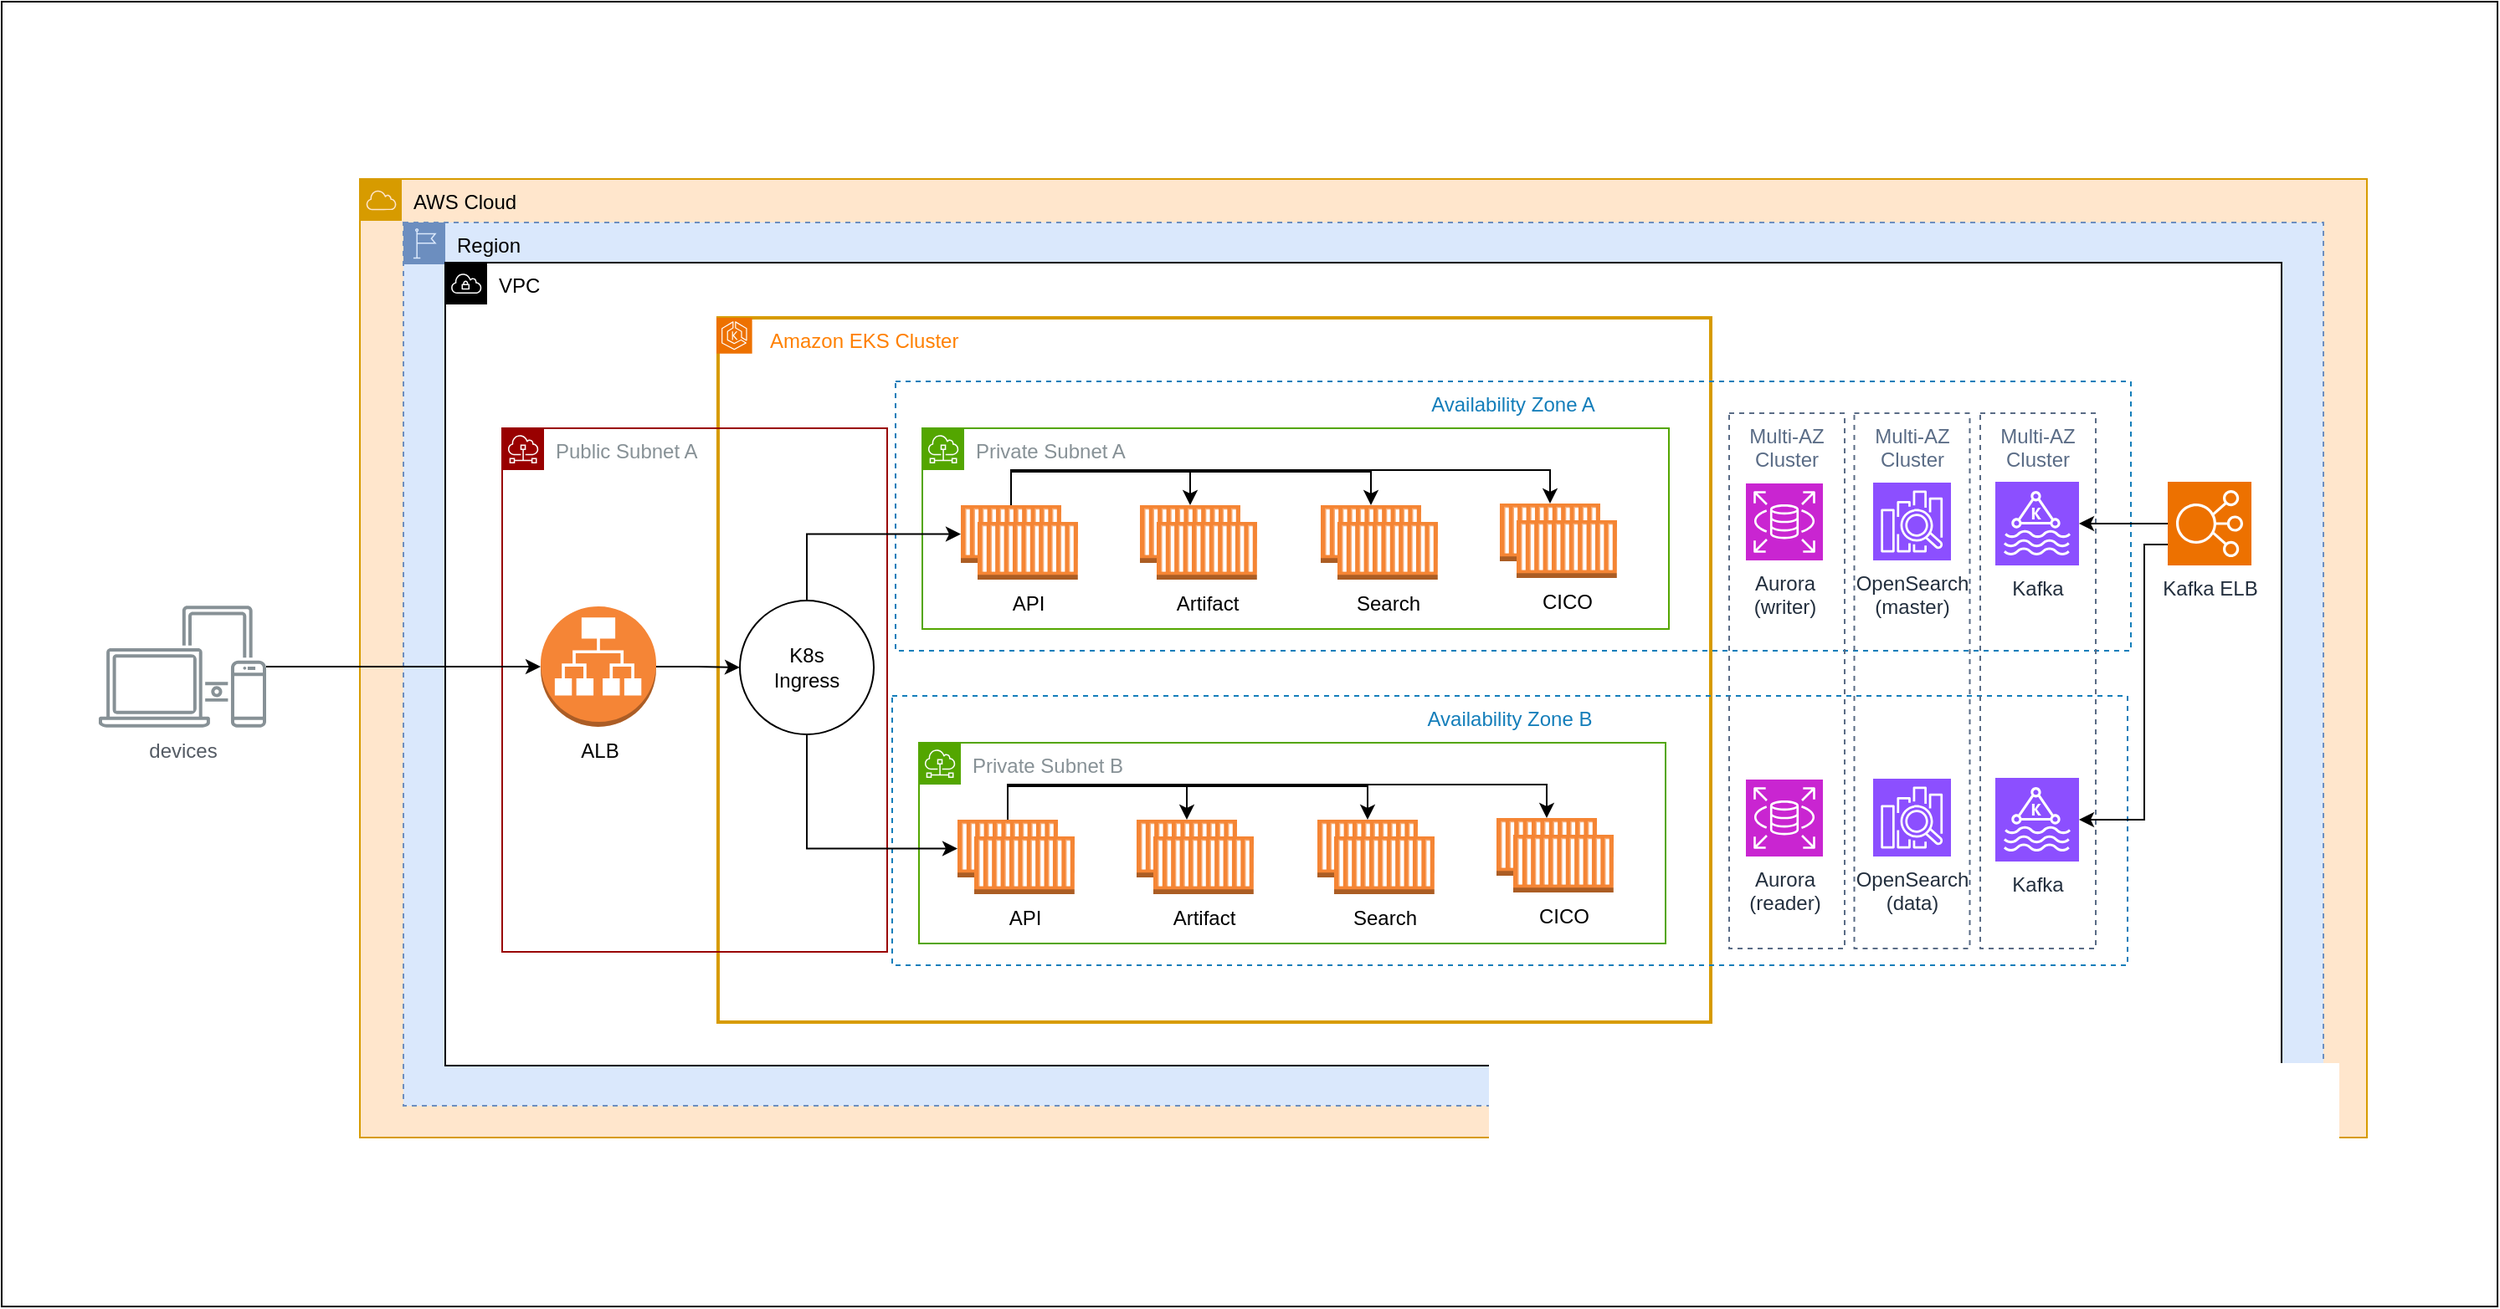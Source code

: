 <mxfile version="24.4.13" type="device">
  <diagram name="Page-1" id="WQnpbpdp-QNOCgzFID8v">
    <mxGraphModel dx="2842" dy="1550" grid="0" gridSize="10" guides="1" tooltips="1" connect="1" arrows="1" fold="1" page="0" pageScale="1" pageWidth="827" pageHeight="1169" math="0" shadow="0">
      <root>
        <mxCell id="0" />
        <mxCell id="1" parent="0" />
        <mxCell id="bEeewwVaKX5SEmDx8hrK-1" value="" style="rounded=0;whiteSpace=wrap;html=1;" parent="1" vertex="1">
          <mxGeometry x="-445" y="-126" width="1491" height="780" as="geometry" />
        </mxCell>
        <mxCell id="UzDjHrWX8j1EaaDa1J7--122" value="AWS Cloud" style="sketch=0;outlineConnect=0;html=1;whiteSpace=wrap;fontSize=12;fontStyle=0;shape=mxgraph.aws4.group;grIcon=mxgraph.aws4.group_aws_cloud;strokeColor=#d79b00;fillColor=#ffe6cc;verticalAlign=top;align=left;spacingLeft=30;dashed=0;" parent="1" vertex="1">
          <mxGeometry x="-231" y="-20" width="1199" height="573" as="geometry" />
        </mxCell>
        <mxCell id="UzDjHrWX8j1EaaDa1J7--123" value="Region" style="sketch=0;outlineConnect=0;html=1;whiteSpace=wrap;fontSize=12;fontStyle=0;shape=mxgraph.aws4.group;grIcon=mxgraph.aws4.group_region;verticalAlign=top;align=left;spacingLeft=30;dashed=1;fillColor=#dae8fc;strokeColor=#6c8ebf;" parent="1" vertex="1">
          <mxGeometry x="-205" y="6" width="1147" height="528" as="geometry" />
        </mxCell>
        <mxCell id="UzDjHrWX8j1EaaDa1J7--124" value="VPC" style="sketch=0;outlineConnect=0;html=1;whiteSpace=wrap;fontSize=12;fontStyle=0;shape=mxgraph.aws4.group;grIcon=mxgraph.aws4.group_vpc;verticalAlign=top;align=left;spacingLeft=30;dashed=0;" parent="1" vertex="1">
          <mxGeometry x="-180" y="30" width="1097" height="480" as="geometry" />
        </mxCell>
        <mxCell id="UzDjHrWX8j1EaaDa1J7--215" value="" style="group" parent="1" vertex="1" connectable="0">
          <mxGeometry x="-18" y="63" width="594" height="421" as="geometry" />
        </mxCell>
        <mxCell id="UzDjHrWX8j1EaaDa1J7--151" value="" style="fillColor=none;strokeColor=#d79b00;dashed=0;verticalAlign=top;fontStyle=1;whiteSpace=wrap;html=1;strokeWidth=2;fontColor=#ed7100;fontSize=14;fontFamily=Verdana;align=center;" parent="UzDjHrWX8j1EaaDa1J7--215" vertex="1">
          <mxGeometry x="0.979" width="593.021" height="421" as="geometry" />
        </mxCell>
        <mxCell id="UzDjHrWX8j1EaaDa1J7--152" value="" style="sketch=0;points=[[0,0,0],[0.25,0,0],[0.5,0,0],[0.75,0,0],[1,0,0],[0,1,0],[0.25,1,0],[0.5,1,0],[0.75,1,0],[1,1,0],[0,0.25,0],[0,0.5,0],[0,0.75,0],[1,0.25,0],[1,0.5,0],[1,0.75,0]];outlineConnect=0;fontColor=#232F3E;fillColor=#ED7100;strokeColor=#ffffff;dashed=0;verticalLabelPosition=bottom;verticalAlign=top;align=center;html=1;fontSize=12;fontStyle=0;aspect=fixed;shape=mxgraph.aws4.resourceIcon;resIcon=mxgraph.aws4.eks;" parent="UzDjHrWX8j1EaaDa1J7--215" vertex="1">
          <mxGeometry width="21.316" height="21.316" as="geometry" />
        </mxCell>
        <mxCell id="UzDjHrWX8j1EaaDa1J7--153" value="Amazon EKS Cluster" style="text;html=1;align=left;verticalAlign=middle;whiteSpace=wrap;rounded=0;fontColor=#FF8000;" parent="UzDjHrWX8j1EaaDa1J7--215" vertex="1">
          <mxGeometry x="29.654" y="0.002" width="123.988" height="28.834" as="geometry" />
        </mxCell>
        <mxCell id="UzDjHrWX8j1EaaDa1J7--192" value="Availability Zone B" style="fillColor=none;strokeColor=#147EBA;dashed=1;verticalAlign=top;fontStyle=0;fontColor=#147EBA;whiteSpace=wrap;html=1;" parent="1" vertex="1">
          <mxGeometry x="87" y="289" width="738" height="161" as="geometry" />
        </mxCell>
        <mxCell id="UzDjHrWX8j1EaaDa1J7--174" value="Availability Zone A" style="fillColor=none;strokeColor=#147EBA;dashed=1;verticalAlign=top;fontStyle=0;fontColor=#147EBA;whiteSpace=wrap;html=1;" parent="1" vertex="1">
          <mxGeometry x="89" y="101" width="738" height="161" as="geometry" />
        </mxCell>
        <mxCell id="UzDjHrWX8j1EaaDa1J7--208" value="Private Subnet B" style="sketch=0;outlineConnect=0;gradientColor=none;html=1;whiteSpace=wrap;fontSize=12;fontStyle=0;shape=mxgraph.aws4.group;grIcon=mxgraph.aws4.group_subnet;strokeColor=#53A600;fillColor=none;verticalAlign=top;align=left;spacingLeft=30;fontColor=#879196;dashed=0;" parent="1" vertex="1">
          <mxGeometry x="103" y="317" width="446" height="120" as="geometry" />
        </mxCell>
        <mxCell id="UzDjHrWX8j1EaaDa1J7--150" value="Private Subnet A" style="sketch=0;outlineConnect=0;gradientColor=none;html=1;whiteSpace=wrap;fontSize=12;fontStyle=0;shape=mxgraph.aws4.group;grIcon=mxgraph.aws4.group_subnet;strokeColor=#53A600;fillColor=none;verticalAlign=top;align=left;spacingLeft=30;fontColor=#879196;dashed=0;" parent="1" vertex="1">
          <mxGeometry x="105" y="129" width="446" height="120" as="geometry" />
        </mxCell>
        <mxCell id="UzDjHrWX8j1EaaDa1J7--220" value="Public Subnet A" style="sketch=0;outlineConnect=0;gradientColor=none;html=1;whiteSpace=wrap;fontSize=12;fontStyle=0;shape=mxgraph.aws4.group;grIcon=mxgraph.aws4.group_subnet;strokeColor=#990000;fillColor=none;verticalAlign=top;align=left;spacingLeft=30;fontColor=#879196;dashed=0;" parent="1" vertex="1">
          <mxGeometry x="-146" y="129" width="230" height="313" as="geometry" />
        </mxCell>
        <mxCell id="UzDjHrWX8j1EaaDa1J7--219" value="Multi-AZ Cluster" style="fillColor=none;strokeColor=#5A6C86;dashed=1;verticalAlign=top;fontStyle=0;fontColor=#5A6C86;whiteSpace=wrap;html=1;" parent="1" vertex="1">
          <mxGeometry x="737" y="120" width="69" height="320" as="geometry" />
        </mxCell>
        <mxCell id="UzDjHrWX8j1EaaDa1J7--218" value="Multi-AZ Cluster" style="fillColor=none;strokeColor=#5A6C86;dashed=1;verticalAlign=top;fontStyle=0;fontColor=#5A6C86;whiteSpace=wrap;html=1;" parent="1" vertex="1">
          <mxGeometry x="661.75" y="120" width="69" height="320" as="geometry" />
        </mxCell>
        <mxCell id="UzDjHrWX8j1EaaDa1J7--217" value="Multi-AZ Cluster" style="fillColor=none;strokeColor=#5A6C86;dashed=1;verticalAlign=top;fontStyle=0;fontColor=#5A6C86;whiteSpace=wrap;html=1;" parent="1" vertex="1">
          <mxGeometry x="587" y="120" width="69" height="320" as="geometry" />
        </mxCell>
        <mxCell id="UzDjHrWX8j1EaaDa1J7--135" value="" style="group" parent="1" vertex="1" connectable="0">
          <mxGeometry x="128" y="175" width="70" height="44.5" as="geometry" />
        </mxCell>
        <mxCell id="UzDjHrWX8j1EaaDa1J7--136" value="" style="outlineConnect=0;dashed=0;verticalLabelPosition=bottom;verticalAlign=top;align=center;html=1;shape=mxgraph.aws3.ec2_compute_container;fillColor=#F58534;gradientColor=none;" parent="UzDjHrWX8j1EaaDa1J7--135" vertex="1">
          <mxGeometry width="60" height="34.5" as="geometry" />
        </mxCell>
        <mxCell id="UzDjHrWX8j1EaaDa1J7--137" value="API" style="outlineConnect=0;dashed=0;verticalLabelPosition=bottom;verticalAlign=top;align=center;html=1;shape=mxgraph.aws3.ec2_compute_container;fillColor=#F58534;gradientColor=none;" parent="UzDjHrWX8j1EaaDa1J7--135" vertex="1">
          <mxGeometry x="10" y="10" width="60" height="34.5" as="geometry" />
        </mxCell>
        <mxCell id="UzDjHrWX8j1EaaDa1J7--138" value="" style="group" parent="1" vertex="1" connectable="0">
          <mxGeometry x="235" y="175" width="70" height="44.5" as="geometry" />
        </mxCell>
        <mxCell id="UzDjHrWX8j1EaaDa1J7--139" value="" style="outlineConnect=0;dashed=0;verticalLabelPosition=bottom;verticalAlign=top;align=center;html=1;shape=mxgraph.aws3.ec2_compute_container;fillColor=#F58534;gradientColor=none;" parent="UzDjHrWX8j1EaaDa1J7--138" vertex="1">
          <mxGeometry width="60" height="34.5" as="geometry" />
        </mxCell>
        <mxCell id="UzDjHrWX8j1EaaDa1J7--140" value="Artifact" style="outlineConnect=0;dashed=0;verticalLabelPosition=bottom;verticalAlign=top;align=center;html=1;shape=mxgraph.aws3.ec2_compute_container;fillColor=#F58534;gradientColor=none;" parent="UzDjHrWX8j1EaaDa1J7--138" vertex="1">
          <mxGeometry x="10" y="10" width="60" height="34.5" as="geometry" />
        </mxCell>
        <mxCell id="UzDjHrWX8j1EaaDa1J7--141" value="" style="group" parent="1" vertex="1" connectable="0">
          <mxGeometry x="343" y="175" width="70" height="44.5" as="geometry" />
        </mxCell>
        <mxCell id="UzDjHrWX8j1EaaDa1J7--142" value="" style="outlineConnect=0;dashed=0;verticalLabelPosition=bottom;verticalAlign=top;align=center;html=1;shape=mxgraph.aws3.ec2_compute_container;fillColor=#F58534;gradientColor=none;" parent="UzDjHrWX8j1EaaDa1J7--141" vertex="1">
          <mxGeometry width="60" height="34.5" as="geometry" />
        </mxCell>
        <mxCell id="UzDjHrWX8j1EaaDa1J7--143" value="Search" style="outlineConnect=0;dashed=0;verticalLabelPosition=bottom;verticalAlign=top;align=center;html=1;shape=mxgraph.aws3.ec2_compute_container;fillColor=#F58534;gradientColor=none;" parent="UzDjHrWX8j1EaaDa1J7--141" vertex="1">
          <mxGeometry x="10" y="10" width="60" height="34.5" as="geometry" />
        </mxCell>
        <mxCell id="UzDjHrWX8j1EaaDa1J7--144" value="" style="group" parent="1" vertex="1" connectable="0">
          <mxGeometry x="450" y="174" width="70" height="44.5" as="geometry" />
        </mxCell>
        <mxCell id="UzDjHrWX8j1EaaDa1J7--145" value="" style="outlineConnect=0;dashed=0;verticalLabelPosition=bottom;verticalAlign=top;align=center;html=1;shape=mxgraph.aws3.ec2_compute_container;fillColor=#F58534;gradientColor=none;" parent="UzDjHrWX8j1EaaDa1J7--144" vertex="1">
          <mxGeometry width="60" height="34.5" as="geometry" />
        </mxCell>
        <mxCell id="UzDjHrWX8j1EaaDa1J7--146" value="CICO" style="outlineConnect=0;dashed=0;verticalLabelPosition=bottom;verticalAlign=top;align=center;html=1;shape=mxgraph.aws3.ec2_compute_container;fillColor=#F58534;gradientColor=none;" parent="UzDjHrWX8j1EaaDa1J7--144" vertex="1">
          <mxGeometry x="10" y="10" width="60" height="34.5" as="geometry" />
        </mxCell>
        <mxCell id="UzDjHrWX8j1EaaDa1J7--160" value="K8s&lt;div&gt;Ingress&lt;/div&gt;" style="ellipse;whiteSpace=wrap;html=1;" parent="1" vertex="1">
          <mxGeometry x="-4" y="232" width="80" height="80" as="geometry" />
        </mxCell>
        <mxCell id="UzDjHrWX8j1EaaDa1J7--147" value="Aurora&lt;div&gt;(writer)&lt;/div&gt;" style="sketch=0;points=[[0,0,0],[0.25,0,0],[0.5,0,0],[0.75,0,0],[1,0,0],[0,1,0],[0.25,1,0],[0.5,1,0],[0.75,1,0],[1,1,0],[0,0.25,0],[0,0.5,0],[0,0.75,0],[1,0.25,0],[1,0.5,0],[1,0.75,0]];outlineConnect=0;fontColor=#232F3E;fillColor=#C925D1;strokeColor=#ffffff;dashed=0;verticalLabelPosition=bottom;verticalAlign=top;align=center;html=1;fontSize=12;fontStyle=0;aspect=fixed;shape=mxgraph.aws4.resourceIcon;resIcon=mxgraph.aws4.rds;flipH=0;flipV=0;" parent="1" vertex="1">
          <mxGeometry x="597" y="162" width="46" height="46" as="geometry" />
        </mxCell>
        <mxCell id="UzDjHrWX8j1EaaDa1J7--148" value="OpenSearch&lt;br&gt;(master)" style="sketch=0;points=[[0,0,0],[0.25,0,0],[0.5,0,0],[0.75,0,0],[1,0,0],[0,1,0],[0.25,1,0],[0.5,1,0],[0.75,1,0],[1,1,0],[0,0.25,0],[0,0.5,0],[0,0.75,0],[1,0.25,0],[1,0.5,0],[1,0.75,0]];outlineConnect=0;fontColor=#232F3E;fillColor=#8C4FFF;strokeColor=#ffffff;dashed=0;verticalLabelPosition=bottom;verticalAlign=top;align=center;html=1;fontSize=12;fontStyle=0;aspect=fixed;shape=mxgraph.aws4.resourceIcon;resIcon=mxgraph.aws4.elasticsearch_service;flipH=0;flipV=0;" parent="1" vertex="1">
          <mxGeometry x="673" y="161.5" width="46.5" height="46.5" as="geometry" />
        </mxCell>
        <mxCell id="UzDjHrWX8j1EaaDa1J7--149" value="Kafka" style="sketch=0;points=[[0,0,0],[0.25,0,0],[0.5,0,0],[0.75,0,0],[1,0,0],[0,1,0],[0.25,1,0],[0.5,1,0],[0.75,1,0],[1,1,0],[0,0.25,0],[0,0.5,0],[0,0.75,0],[1,0.25,0],[1,0.5,0],[1,0.75,0]];outlineConnect=0;fontColor=#232F3E;fillColor=#8C4FFF;strokeColor=#ffffff;dashed=0;verticalLabelPosition=bottom;verticalAlign=top;align=center;html=1;fontSize=12;fontStyle=0;aspect=fixed;shape=mxgraph.aws4.resourceIcon;resIcon=mxgraph.aws4.managed_streaming_for_kafka;flipH=0;flipV=0;" parent="1" vertex="1">
          <mxGeometry x="746" y="161" width="50" height="50" as="geometry" />
        </mxCell>
        <mxCell id="UzDjHrWX8j1EaaDa1J7--196" value="" style="group" parent="1" vertex="1" connectable="0">
          <mxGeometry x="126" y="363" width="70" height="44.5" as="geometry" />
        </mxCell>
        <mxCell id="UzDjHrWX8j1EaaDa1J7--197" value="" style="outlineConnect=0;dashed=0;verticalLabelPosition=bottom;verticalAlign=top;align=center;html=1;shape=mxgraph.aws3.ec2_compute_container;fillColor=#F58534;gradientColor=none;" parent="UzDjHrWX8j1EaaDa1J7--196" vertex="1">
          <mxGeometry width="60" height="34.5" as="geometry" />
        </mxCell>
        <mxCell id="UzDjHrWX8j1EaaDa1J7--198" value="API" style="outlineConnect=0;dashed=0;verticalLabelPosition=bottom;verticalAlign=top;align=center;html=1;shape=mxgraph.aws3.ec2_compute_container;fillColor=#F58534;gradientColor=none;" parent="UzDjHrWX8j1EaaDa1J7--196" vertex="1">
          <mxGeometry x="10" y="10" width="60" height="34.5" as="geometry" />
        </mxCell>
        <mxCell id="UzDjHrWX8j1EaaDa1J7--199" value="" style="group" parent="1" vertex="1" connectable="0">
          <mxGeometry x="233" y="363" width="70" height="44.5" as="geometry" />
        </mxCell>
        <mxCell id="UzDjHrWX8j1EaaDa1J7--200" value="" style="outlineConnect=0;dashed=0;verticalLabelPosition=bottom;verticalAlign=top;align=center;html=1;shape=mxgraph.aws3.ec2_compute_container;fillColor=#F58534;gradientColor=none;" parent="UzDjHrWX8j1EaaDa1J7--199" vertex="1">
          <mxGeometry width="60" height="34.5" as="geometry" />
        </mxCell>
        <mxCell id="UzDjHrWX8j1EaaDa1J7--201" value="Artifact" style="outlineConnect=0;dashed=0;verticalLabelPosition=bottom;verticalAlign=top;align=center;html=1;shape=mxgraph.aws3.ec2_compute_container;fillColor=#F58534;gradientColor=none;" parent="UzDjHrWX8j1EaaDa1J7--199" vertex="1">
          <mxGeometry x="10" y="10" width="60" height="34.5" as="geometry" />
        </mxCell>
        <mxCell id="UzDjHrWX8j1EaaDa1J7--202" value="" style="group" parent="1" vertex="1" connectable="0">
          <mxGeometry x="341" y="363" width="70" height="44.5" as="geometry" />
        </mxCell>
        <mxCell id="UzDjHrWX8j1EaaDa1J7--203" value="" style="outlineConnect=0;dashed=0;verticalLabelPosition=bottom;verticalAlign=top;align=center;html=1;shape=mxgraph.aws3.ec2_compute_container;fillColor=#F58534;gradientColor=none;" parent="UzDjHrWX8j1EaaDa1J7--202" vertex="1">
          <mxGeometry width="60" height="34.5" as="geometry" />
        </mxCell>
        <mxCell id="UzDjHrWX8j1EaaDa1J7--204" value="Search" style="outlineConnect=0;dashed=0;verticalLabelPosition=bottom;verticalAlign=top;align=center;html=1;shape=mxgraph.aws3.ec2_compute_container;fillColor=#F58534;gradientColor=none;" parent="UzDjHrWX8j1EaaDa1J7--202" vertex="1">
          <mxGeometry x="10" y="10" width="60" height="34.5" as="geometry" />
        </mxCell>
        <mxCell id="UzDjHrWX8j1EaaDa1J7--205" value="" style="group" parent="1" vertex="1" connectable="0">
          <mxGeometry x="448" y="362" width="70" height="44.5" as="geometry" />
        </mxCell>
        <mxCell id="UzDjHrWX8j1EaaDa1J7--206" value="" style="outlineConnect=0;dashed=0;verticalLabelPosition=bottom;verticalAlign=top;align=center;html=1;shape=mxgraph.aws3.ec2_compute_container;fillColor=#F58534;gradientColor=none;" parent="UzDjHrWX8j1EaaDa1J7--205" vertex="1">
          <mxGeometry width="60" height="34.5" as="geometry" />
        </mxCell>
        <mxCell id="UzDjHrWX8j1EaaDa1J7--207" value="CICO" style="outlineConnect=0;dashed=0;verticalLabelPosition=bottom;verticalAlign=top;align=center;html=1;shape=mxgraph.aws3.ec2_compute_container;fillColor=#F58534;gradientColor=none;" parent="UzDjHrWX8j1EaaDa1J7--205" vertex="1">
          <mxGeometry x="10" y="10" width="60" height="34.5" as="geometry" />
        </mxCell>
        <mxCell id="UzDjHrWX8j1EaaDa1J7--209" value="Aurora&lt;br&gt;(reader)" style="sketch=0;points=[[0,0,0],[0.25,0,0],[0.5,0,0],[0.75,0,0],[1,0,0],[0,1,0],[0.25,1,0],[0.5,1,0],[0.75,1,0],[1,1,0],[0,0.25,0],[0,0.5,0],[0,0.75,0],[1,0.25,0],[1,0.5,0],[1,0.75,0]];outlineConnect=0;fontColor=#232F3E;fillColor=#C925D1;strokeColor=#ffffff;dashed=0;verticalLabelPosition=bottom;verticalAlign=top;align=center;html=1;fontSize=12;fontStyle=0;aspect=fixed;shape=mxgraph.aws4.resourceIcon;resIcon=mxgraph.aws4.rds;flipH=0;flipV=0;" parent="1" vertex="1">
          <mxGeometry x="597" y="339" width="46" height="46" as="geometry" />
        </mxCell>
        <mxCell id="UzDjHrWX8j1EaaDa1J7--210" value="OpenSearch&lt;br&gt;(data)" style="sketch=0;points=[[0,0,0],[0.25,0,0],[0.5,0,0],[0.75,0,0],[1,0,0],[0,1,0],[0.25,1,0],[0.5,1,0],[0.75,1,0],[1,1,0],[0,0.25,0],[0,0.5,0],[0,0.75,0],[1,0.25,0],[1,0.5,0],[1,0.75,0]];outlineConnect=0;fontColor=#232F3E;fillColor=#8C4FFF;strokeColor=#ffffff;dashed=0;verticalLabelPosition=bottom;verticalAlign=top;align=center;html=1;fontSize=12;fontStyle=0;aspect=fixed;shape=mxgraph.aws4.resourceIcon;resIcon=mxgraph.aws4.elasticsearch_service;flipH=0;flipV=0;" parent="1" vertex="1">
          <mxGeometry x="673" y="338.5" width="46.5" height="46.5" as="geometry" />
        </mxCell>
        <mxCell id="UzDjHrWX8j1EaaDa1J7--211" value="Kafka" style="sketch=0;points=[[0,0,0],[0.25,0,0],[0.5,0,0],[0.75,0,0],[1,0,0],[0,1,0],[0.25,1,0],[0.5,1,0],[0.75,1,0],[1,1,0],[0,0.25,0],[0,0.5,0],[0,0.75,0],[1,0.25,0],[1,0.5,0],[1,0.75,0]];outlineConnect=0;fontColor=#232F3E;fillColor=#8C4FFF;strokeColor=#ffffff;dashed=0;verticalLabelPosition=bottom;verticalAlign=top;align=center;html=1;fontSize=12;fontStyle=0;aspect=fixed;shape=mxgraph.aws4.resourceIcon;resIcon=mxgraph.aws4.managed_streaming_for_kafka;flipH=0;flipV=0;" parent="1" vertex="1">
          <mxGeometry x="746" y="338" width="50" height="50" as="geometry" />
        </mxCell>
        <mxCell id="UzDjHrWX8j1EaaDa1J7--226" style="edgeStyle=orthogonalEdgeStyle;rounded=0;orthogonalLoop=1;jettySize=auto;html=1;entryX=0;entryY=0.5;entryDx=0;entryDy=0;exitX=1;exitY=0.5;exitDx=0;exitDy=0;exitPerimeter=0;" parent="1" source="DYKHPITpJ_ogZjbrpE7d-4" target="UzDjHrWX8j1EaaDa1J7--160" edge="1">
          <mxGeometry relative="1" as="geometry">
            <mxPoint x="-49" y="272" as="sourcePoint" />
          </mxGeometry>
        </mxCell>
        <mxCell id="UzDjHrWX8j1EaaDa1J7--222" value="devices" style="sketch=0;outlineConnect=0;gradientColor=none;fontColor=#545B64;strokeColor=none;fillColor=#879196;dashed=0;verticalLabelPosition=bottom;verticalAlign=top;align=center;html=1;fontSize=12;fontStyle=0;aspect=fixed;shape=mxgraph.aws4.illustration_devices;pointerEvents=1" parent="1" vertex="1">
          <mxGeometry x="-387" y="235" width="100" height="73" as="geometry" />
        </mxCell>
        <mxCell id="DYKHPITpJ_ogZjbrpE7d-2" style="edgeStyle=orthogonalEdgeStyle;rounded=0;orthogonalLoop=1;jettySize=auto;html=1;" parent="1" source="DYKHPITpJ_ogZjbrpE7d-1" target="UzDjHrWX8j1EaaDa1J7--149" edge="1">
          <mxGeometry relative="1" as="geometry" />
        </mxCell>
        <mxCell id="DYKHPITpJ_ogZjbrpE7d-1" value="Kafka ELB" style="sketch=0;points=[[0,0,0],[0.25,0,0],[0.5,0,0],[0.75,0,0],[1,0,0],[0,1,0],[0.25,1,0],[0.5,1,0],[0.75,1,0],[1,1,0],[0,0.25,0],[0,0.5,0],[0,0.75,0],[1,0.25,0],[1,0.5,0],[1,0.75,0]];outlineConnect=0;fontColor=#232F3E;fillColor=#ED7100;strokeColor=#ffffff;dashed=0;verticalLabelPosition=bottom;verticalAlign=top;align=center;html=1;fontSize=12;fontStyle=0;aspect=fixed;shape=mxgraph.aws4.resourceIcon;resIcon=mxgraph.aws4.elastic_load_balancing;" parent="1" vertex="1">
          <mxGeometry x="849" y="161" width="50" height="50" as="geometry" />
        </mxCell>
        <mxCell id="DYKHPITpJ_ogZjbrpE7d-3" style="edgeStyle=orthogonalEdgeStyle;rounded=0;orthogonalLoop=1;jettySize=auto;html=1;exitX=0;exitY=0.75;exitDx=0;exitDy=0;exitPerimeter=0;entryX=1;entryY=0.5;entryDx=0;entryDy=0;entryPerimeter=0;" parent="1" source="DYKHPITpJ_ogZjbrpE7d-1" target="UzDjHrWX8j1EaaDa1J7--211" edge="1">
          <mxGeometry relative="1" as="geometry">
            <Array as="points">
              <mxPoint x="835" y="199" />
              <mxPoint x="835" y="363" />
            </Array>
          </mxGeometry>
        </mxCell>
        <mxCell id="DYKHPITpJ_ogZjbrpE7d-4" value="ALB" style="outlineConnect=0;dashed=0;verticalLabelPosition=bottom;verticalAlign=top;align=center;html=1;shape=mxgraph.aws3.application_load_balancer;fillColor=#F58536;gradientColor=none;" parent="1" vertex="1">
          <mxGeometry x="-123" y="235.5" width="69" height="72" as="geometry" />
        </mxCell>
        <mxCell id="DYKHPITpJ_ogZjbrpE7d-5" style="edgeStyle=orthogonalEdgeStyle;rounded=0;orthogonalLoop=1;jettySize=auto;html=1;entryX=0;entryY=0.5;entryDx=0;entryDy=0;entryPerimeter=0;" parent="1" source="UzDjHrWX8j1EaaDa1J7--222" target="DYKHPITpJ_ogZjbrpE7d-4" edge="1">
          <mxGeometry relative="1" as="geometry" />
        </mxCell>
        <mxCell id="RcUH384J-BuUXToo7k_0-1" style="edgeStyle=orthogonalEdgeStyle;rounded=0;orthogonalLoop=1;jettySize=auto;html=1;entryX=0;entryY=0.5;entryDx=0;entryDy=0;entryPerimeter=0;exitX=0.5;exitY=0;exitDx=0;exitDy=0;" parent="1" source="UzDjHrWX8j1EaaDa1J7--160" target="UzDjHrWX8j1EaaDa1J7--136" edge="1">
          <mxGeometry relative="1" as="geometry" />
        </mxCell>
        <mxCell id="RcUH384J-BuUXToo7k_0-2" style="edgeStyle=orthogonalEdgeStyle;rounded=0;orthogonalLoop=1;jettySize=auto;html=1;exitX=0.5;exitY=1;exitDx=0;exitDy=0;entryX=0;entryY=0.5;entryDx=0;entryDy=0;entryPerimeter=0;" parent="1" source="UzDjHrWX8j1EaaDa1J7--160" target="UzDjHrWX8j1EaaDa1J7--197" edge="1">
          <mxGeometry relative="1" as="geometry" />
        </mxCell>
        <mxCell id="RcUH384J-BuUXToo7k_0-4" style="edgeStyle=orthogonalEdgeStyle;rounded=0;orthogonalLoop=1;jettySize=auto;html=1;exitX=0.5;exitY=0;exitDx=0;exitDy=0;exitPerimeter=0;entryX=0.5;entryY=0;entryDx=0;entryDy=0;entryPerimeter=0;" parent="1" source="UzDjHrWX8j1EaaDa1J7--197" target="UzDjHrWX8j1EaaDa1J7--206" edge="1">
          <mxGeometry relative="1" as="geometry" />
        </mxCell>
        <mxCell id="RcUH384J-BuUXToo7k_0-5" style="edgeStyle=orthogonalEdgeStyle;rounded=0;orthogonalLoop=1;jettySize=auto;html=1;exitX=0.5;exitY=0;exitDx=0;exitDy=0;exitPerimeter=0;entryX=0.5;entryY=0;entryDx=0;entryDy=0;entryPerimeter=0;" parent="1" source="UzDjHrWX8j1EaaDa1J7--197" target="UzDjHrWX8j1EaaDa1J7--200" edge="1">
          <mxGeometry relative="1" as="geometry" />
        </mxCell>
        <mxCell id="RcUH384J-BuUXToo7k_0-6" style="edgeStyle=orthogonalEdgeStyle;rounded=0;orthogonalLoop=1;jettySize=auto;html=1;entryX=0.5;entryY=0;entryDx=0;entryDy=0;entryPerimeter=0;" parent="1" source="UzDjHrWX8j1EaaDa1J7--197" target="UzDjHrWX8j1EaaDa1J7--203" edge="1">
          <mxGeometry relative="1" as="geometry">
            <Array as="points">
              <mxPoint x="156" y="343" />
              <mxPoint x="371" y="343" />
            </Array>
          </mxGeometry>
        </mxCell>
        <mxCell id="RcUH384J-BuUXToo7k_0-7" style="edgeStyle=orthogonalEdgeStyle;rounded=0;orthogonalLoop=1;jettySize=auto;html=1;entryX=0.5;entryY=0;entryDx=0;entryDy=0;entryPerimeter=0;exitX=0.5;exitY=0;exitDx=0;exitDy=0;exitPerimeter=0;" parent="1" source="UzDjHrWX8j1EaaDa1J7--136" target="UzDjHrWX8j1EaaDa1J7--145" edge="1">
          <mxGeometry relative="1" as="geometry" />
        </mxCell>
        <mxCell id="RcUH384J-BuUXToo7k_0-8" style="edgeStyle=orthogonalEdgeStyle;rounded=0;orthogonalLoop=1;jettySize=auto;html=1;entryX=0.5;entryY=0;entryDx=0;entryDy=0;entryPerimeter=0;exitX=0.5;exitY=0;exitDx=0;exitDy=0;exitPerimeter=0;" parent="1" source="UzDjHrWX8j1EaaDa1J7--136" target="UzDjHrWX8j1EaaDa1J7--142" edge="1">
          <mxGeometry relative="1" as="geometry">
            <Array as="points">
              <mxPoint x="158" y="155" />
              <mxPoint x="373" y="155" />
            </Array>
          </mxGeometry>
        </mxCell>
        <mxCell id="RcUH384J-BuUXToo7k_0-9" style="edgeStyle=orthogonalEdgeStyle;rounded=0;orthogonalLoop=1;jettySize=auto;html=1;entryX=0.5;entryY=0;entryDx=0;entryDy=0;entryPerimeter=0;" parent="1" source="UzDjHrWX8j1EaaDa1J7--136" target="UzDjHrWX8j1EaaDa1J7--139" edge="1">
          <mxGeometry relative="1" as="geometry">
            <Array as="points">
              <mxPoint x="158" y="155" />
              <mxPoint x="265" y="155" />
            </Array>
          </mxGeometry>
        </mxCell>
      </root>
    </mxGraphModel>
  </diagram>
</mxfile>
